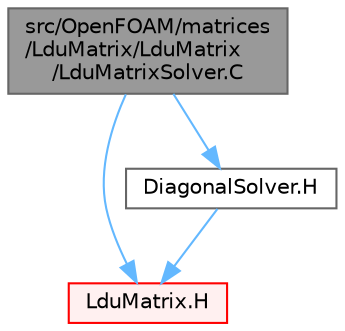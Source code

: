 digraph "src/OpenFOAM/matrices/LduMatrix/LduMatrix/LduMatrixSolver.C"
{
 // LATEX_PDF_SIZE
  bgcolor="transparent";
  edge [fontname=Helvetica,fontsize=10,labelfontname=Helvetica,labelfontsize=10];
  node [fontname=Helvetica,fontsize=10,shape=box,height=0.2,width=0.4];
  Node1 [id="Node000001",label="src/OpenFOAM/matrices\l/LduMatrix/LduMatrix\l/LduMatrixSolver.C",height=0.2,width=0.4,color="gray40", fillcolor="grey60", style="filled", fontcolor="black",tooltip=" "];
  Node1 -> Node2 [id="edge1_Node000001_Node000002",color="steelblue1",style="solid",tooltip=" "];
  Node2 [id="Node000002",label="LduMatrix.H",height=0.2,width=0.4,color="red", fillcolor="#FFF0F0", style="filled",URL="$LduMatrix_8H.html",tooltip=" "];
  Node1 -> Node212 [id="edge2_Node000001_Node000212",color="steelblue1",style="solid",tooltip=" "];
  Node212 [id="Node000212",label="DiagonalSolver.H",height=0.2,width=0.4,color="grey40", fillcolor="white", style="filled",URL="$DiagonalSolver_8H.html",tooltip=" "];
  Node212 -> Node2 [id="edge3_Node000212_Node000002",color="steelblue1",style="solid",tooltip=" "];
}

